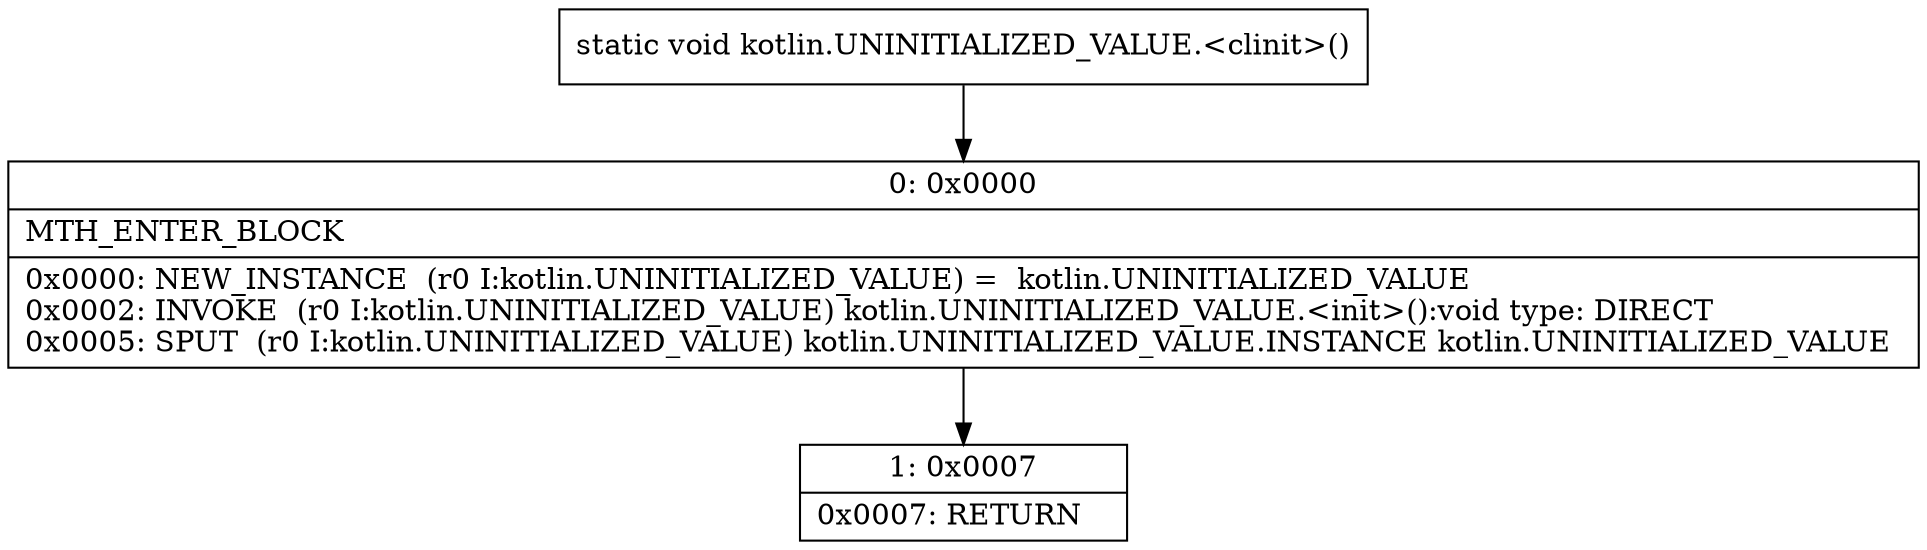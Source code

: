 digraph "CFG forkotlin.UNINITIALIZED_VALUE.\<clinit\>()V" {
Node_0 [shape=record,label="{0\:\ 0x0000|MTH_ENTER_BLOCK\l|0x0000: NEW_INSTANCE  (r0 I:kotlin.UNINITIALIZED_VALUE) =  kotlin.UNINITIALIZED_VALUE \l0x0002: INVOKE  (r0 I:kotlin.UNINITIALIZED_VALUE) kotlin.UNINITIALIZED_VALUE.\<init\>():void type: DIRECT \l0x0005: SPUT  (r0 I:kotlin.UNINITIALIZED_VALUE) kotlin.UNINITIALIZED_VALUE.INSTANCE kotlin.UNINITIALIZED_VALUE \l}"];
Node_1 [shape=record,label="{1\:\ 0x0007|0x0007: RETURN   \l}"];
MethodNode[shape=record,label="{static void kotlin.UNINITIALIZED_VALUE.\<clinit\>() }"];
MethodNode -> Node_0;
Node_0 -> Node_1;
}

